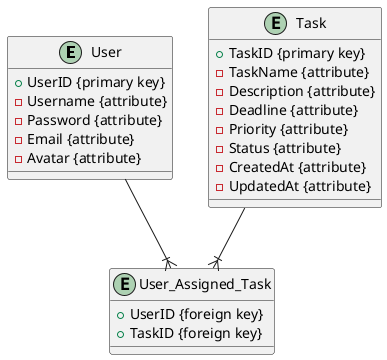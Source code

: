 @startuml

!define ENTITY entity
!define END_ENTITY end entity
!define ATTRIBUTE attribute
!define PRIMARY_KEY primary key
!define FOREIGN_KEY foreign key
!define RELATIONSHIP relationship
!define END_RELATIONSHIP end relationship

ENTITY User {
  + UserID {PRIMARY_KEY}
  - Username {ATTRIBUTE}
  - Password {ATTRIBUTE}
  - Email {ATTRIBUTE}
  - Avatar {ATTRIBUTE}
}

ENTITY Task {
  + TaskID {PRIMARY_KEY}
  - TaskName {ATTRIBUTE}
  - Description {ATTRIBUTE}
  - Deadline {ATTRIBUTE}
  - Priority {ATTRIBUTE}
  - Status {ATTRIBUTE}
  - CreatedAt {ATTRIBUTE}
  - UpdatedAt {ATTRIBUTE}
}

ENTITY User_Assigned_Task {
  + UserID {FOREIGN_KEY}
  + TaskID {FOREIGN_KEY}
}

User --|{ User_Assigned_Task
Task --|{ User_Assigned_Task

@enduml
